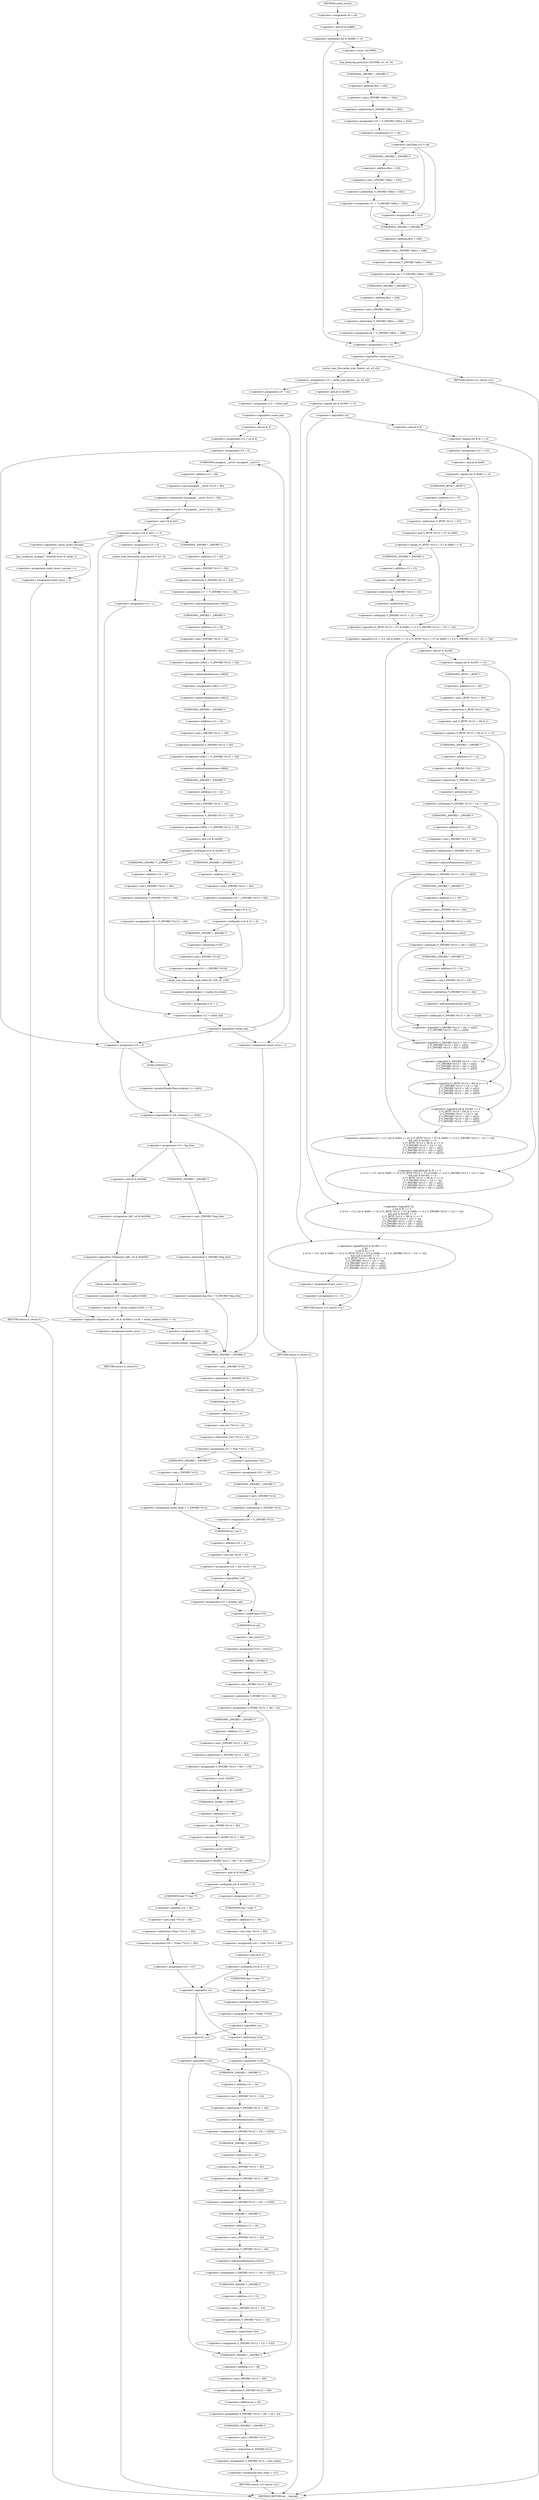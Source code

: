 digraph cache_insert {  
"1000146" [label = "(<operator>.assignment,v8 = a5)" ]
"1000150" [label = "(<operator>.notEquals,(a5 & 0x980) != 0)" ]
"1000151" [label = "(<operator>.and,a5 & 0x980)" ]
"1000156" [label = "(log_query,log_query(a5 | 0x10000, a1, a2, 0))" ]
"1000157" [label = "(<operator>.or,a5 | 0x10000)" ]
"1000163" [label = "(<operator>.assignment,v10 = *(_DWORD *)(fbss + 252))" ]
"1000165" [label = "(<operator>.indirection,*(_DWORD *)(fbss + 252))" ]
"1000166" [label = "(<operator>.cast,(_DWORD *)(fbss + 252))" ]
"1000167" [label = "(UNKNOWN,_DWORD *,_DWORD *)" ]
"1000168" [label = "(<operator>.addition,fbss + 252)" ]
"1000171" [label = "(<operator>.assignment,v11 = a4)" ]
"1000175" [label = "(<operator>.lessThan,v10 < a4)" ]
"1000178" [label = "(<operator>.assignment,v11 = *(_DWORD *)(fbss + 252))" ]
"1000180" [label = "(<operator>.indirection,*(_DWORD *)(fbss + 252))" ]
"1000181" [label = "(<operator>.cast,(_DWORD *)(fbss + 252))" ]
"1000182" [label = "(UNKNOWN,_DWORD *,_DWORD *)" ]
"1000183" [label = "(<operator>.addition,fbss + 252)" ]
"1000188" [label = "(<operator>.assignment,a4 = v11)" ]
"1000192" [label = "(<operator>.lessThan,a4 < *(_DWORD *)(fbss + 248))" ]
"1000194" [label = "(<operator>.indirection,*(_DWORD *)(fbss + 248))" ]
"1000195" [label = "(<operator>.cast,(_DWORD *)(fbss + 248))" ]
"1000196" [label = "(UNKNOWN,_DWORD *,_DWORD *)" ]
"1000197" [label = "(<operator>.addition,fbss + 248)" ]
"1000200" [label = "(<operator>.assignment,a4 = *(_DWORD *)(fbss + 248))" ]
"1000202" [label = "(<operator>.indirection,*(_DWORD *)(fbss + 248))" ]
"1000203" [label = "(<operator>.cast,(_DWORD *)(fbss + 248))" ]
"1000204" [label = "(UNKNOWN,_DWORD *,_DWORD *)" ]
"1000205" [label = "(<operator>.addition,fbss + 248)" ]
"1000208" [label = "(<operator>.assignment,v12 = 0)" ]
"1000212" [label = "(<operator>.logicalNot,!insert_error)" ]
"1000215" [label = "(<operator>.assignment,v13 = cache_scan_free(a1, a2, a3, a5))" ]
"1000217" [label = "(cache_scan_free,cache_scan_free(a1, a2, a3, a5))" ]
"1000226" [label = "(<operator>.logicalOr,(a5 & 0x180) == 0\n        || !a2\n        || (a5 & 8) == 0\n        || ((v12 = v13, (a5 & 0x80) == 0) || (*(_BYTE *)(v13 + 37) & 0x80) == 0 || *(_DWORD *)(v13 + 12) != *a2)\n        && ((a5 & 0x100) == 0\n         || (*(_BYTE *)(v13 + 36) & 1) == 0\n         || *(_DWORD *)(v13 + 12) != *a2\n         || *(_DWORD *)(v13 + 16) != a2[1]\n         || *(_DWORD *)(v13 + 20) != a2[2]\n         || *(_DWORD *)(v13 + 24) != a2[3]))" ]
"1000227" [label = "(<operator>.equals,(a5 & 0x180) == 0)" ]
"1000228" [label = "(<operator>.and,a5 & 0x180)" ]
"1000232" [label = "(<operator>.logicalOr,!a2\n        || (a5 & 8) == 0\n        || ((v12 = v13, (a5 & 0x80) == 0) || (*(_BYTE *)(v13 + 37) & 0x80) == 0 || *(_DWORD *)(v13 + 12) != *a2)\n        && ((a5 & 0x100) == 0\n         || (*(_BYTE *)(v13 + 36) & 1) == 0\n         || *(_DWORD *)(v13 + 12) != *a2\n         || *(_DWORD *)(v13 + 16) != a2[1]\n         || *(_DWORD *)(v13 + 20) != a2[2]\n         || *(_DWORD *)(v13 + 24) != a2[3]))" ]
"1000233" [label = "(<operator>.logicalNot,!a2)" ]
"1000235" [label = "(<operator>.logicalOr,(a5 & 8) == 0\n        || ((v12 = v13, (a5 & 0x80) == 0) || (*(_BYTE *)(v13 + 37) & 0x80) == 0 || *(_DWORD *)(v13 + 12) != *a2)\n        && ((a5 & 0x100) == 0\n         || (*(_BYTE *)(v13 + 36) & 1) == 0\n         || *(_DWORD *)(v13 + 12) != *a2\n         || *(_DWORD *)(v13 + 16) != a2[1]\n         || *(_DWORD *)(v13 + 20) != a2[2]\n         || *(_DWORD *)(v13 + 24) != a2[3]))" ]
"1000236" [label = "(<operator>.equals,(a5 & 8) == 0)" ]
"1000237" [label = "(<operator>.and,a5 & 8)" ]
"1000241" [label = "(<operator>.logicalAnd,((v12 = v13, (a5 & 0x80) == 0) || (*(_BYTE *)(v13 + 37) & 0x80) == 0 || *(_DWORD *)(v13 + 12) != *a2)\n        && ((a5 & 0x100) == 0\n         || (*(_BYTE *)(v13 + 36) & 1) == 0\n         || *(_DWORD *)(v13 + 12) != *a2\n         || *(_DWORD *)(v13 + 16) != a2[1]\n         || *(_DWORD *)(v13 + 20) != a2[2]\n         || *(_DWORD *)(v13 + 24) != a2[3]))" ]
"1000242" [label = "(<operator>.logicalOr,(v12 = v13, (a5 & 0x80) == 0) || (*(_BYTE *)(v13 + 37) & 0x80) == 0 || *(_DWORD *)(v13 + 12) != *a2)" ]
"1000244" [label = "(<operator>.assignment,v12 = v13)" ]
"1000247" [label = "(<operator>.equals,(a5 & 0x80) == 0)" ]
"1000248" [label = "(<operator>.and,a5 & 0x80)" ]
"1000252" [label = "(<operator>.logicalOr,(*(_BYTE *)(v13 + 37) & 0x80) == 0 || *(_DWORD *)(v13 + 12) != *a2)" ]
"1000253" [label = "(<operator>.equals,(*(_BYTE *)(v13 + 37) & 0x80) == 0)" ]
"1000254" [label = "(<operator>.and,*(_BYTE *)(v13 + 37) & 0x80)" ]
"1000255" [label = "(<operator>.indirection,*(_BYTE *)(v13 + 37))" ]
"1000256" [label = "(<operator>.cast,(_BYTE *)(v13 + 37))" ]
"1000257" [label = "(UNKNOWN,_BYTE *,_BYTE *)" ]
"1000258" [label = "(<operator>.addition,v13 + 37)" ]
"1000263" [label = "(<operator>.notEquals,*(_DWORD *)(v13 + 12) != *a2)" ]
"1000264" [label = "(<operator>.indirection,*(_DWORD *)(v13 + 12))" ]
"1000265" [label = "(<operator>.cast,(_DWORD *)(v13 + 12))" ]
"1000266" [label = "(UNKNOWN,_DWORD *,_DWORD *)" ]
"1000267" [label = "(<operator>.addition,v13 + 12)" ]
"1000270" [label = "(<operator>.indirection,*a2)" ]
"1000272" [label = "(<operator>.logicalOr,(a5 & 0x100) == 0\n         || (*(_BYTE *)(v13 + 36) & 1) == 0\n         || *(_DWORD *)(v13 + 12) != *a2\n         || *(_DWORD *)(v13 + 16) != a2[1]\n         || *(_DWORD *)(v13 + 20) != a2[2]\n         || *(_DWORD *)(v13 + 24) != a2[3])" ]
"1000273" [label = "(<operator>.equals,(a5 & 0x100) == 0)" ]
"1000274" [label = "(<operator>.and,a5 & 0x100)" ]
"1000278" [label = "(<operator>.logicalOr,(*(_BYTE *)(v13 + 36) & 1) == 0\n         || *(_DWORD *)(v13 + 12) != *a2\n         || *(_DWORD *)(v13 + 16) != a2[1]\n         || *(_DWORD *)(v13 + 20) != a2[2]\n         || *(_DWORD *)(v13 + 24) != a2[3])" ]
"1000279" [label = "(<operator>.equals,(*(_BYTE *)(v13 + 36) & 1) == 0)" ]
"1000280" [label = "(<operator>.and,*(_BYTE *)(v13 + 36) & 1)" ]
"1000281" [label = "(<operator>.indirection,*(_BYTE *)(v13 + 36))" ]
"1000282" [label = "(<operator>.cast,(_BYTE *)(v13 + 36))" ]
"1000283" [label = "(UNKNOWN,_BYTE *,_BYTE *)" ]
"1000284" [label = "(<operator>.addition,v13 + 36)" ]
"1000289" [label = "(<operator>.logicalOr,*(_DWORD *)(v13 + 12) != *a2\n         || *(_DWORD *)(v13 + 16) != a2[1]\n         || *(_DWORD *)(v13 + 20) != a2[2]\n         || *(_DWORD *)(v13 + 24) != a2[3])" ]
"1000290" [label = "(<operator>.notEquals,*(_DWORD *)(v13 + 12) != *a2)" ]
"1000291" [label = "(<operator>.indirection,*(_DWORD *)(v13 + 12))" ]
"1000292" [label = "(<operator>.cast,(_DWORD *)(v13 + 12))" ]
"1000293" [label = "(UNKNOWN,_DWORD *,_DWORD *)" ]
"1000294" [label = "(<operator>.addition,v13 + 12)" ]
"1000297" [label = "(<operator>.indirection,*a2)" ]
"1000299" [label = "(<operator>.logicalOr,*(_DWORD *)(v13 + 16) != a2[1]\n         || *(_DWORD *)(v13 + 20) != a2[2]\n         || *(_DWORD *)(v13 + 24) != a2[3])" ]
"1000300" [label = "(<operator>.notEquals,*(_DWORD *)(v13 + 16) != a2[1])" ]
"1000301" [label = "(<operator>.indirection,*(_DWORD *)(v13 + 16))" ]
"1000302" [label = "(<operator>.cast,(_DWORD *)(v13 + 16))" ]
"1000303" [label = "(UNKNOWN,_DWORD *,_DWORD *)" ]
"1000304" [label = "(<operator>.addition,v13 + 16)" ]
"1000307" [label = "(<operator>.indirectIndexAccess,a2[1])" ]
"1000310" [label = "(<operator>.logicalOr,*(_DWORD *)(v13 + 20) != a2[2]\n         || *(_DWORD *)(v13 + 24) != a2[3])" ]
"1000311" [label = "(<operator>.notEquals,*(_DWORD *)(v13 + 20) != a2[2])" ]
"1000312" [label = "(<operator>.indirection,*(_DWORD *)(v13 + 20))" ]
"1000313" [label = "(<operator>.cast,(_DWORD *)(v13 + 20))" ]
"1000314" [label = "(UNKNOWN,_DWORD *,_DWORD *)" ]
"1000315" [label = "(<operator>.addition,v13 + 20)" ]
"1000318" [label = "(<operator>.indirectIndexAccess,a2[2])" ]
"1000321" [label = "(<operator>.notEquals,*(_DWORD *)(v13 + 24) != a2[3])" ]
"1000322" [label = "(<operator>.indirection,*(_DWORD *)(v13 + 24))" ]
"1000323" [label = "(<operator>.cast,(_DWORD *)(v13 + 24))" ]
"1000324" [label = "(UNKNOWN,_DWORD *,_DWORD *)" ]
"1000325" [label = "(<operator>.addition,v13 + 24)" ]
"1000328" [label = "(<operator>.indirectIndexAccess,a2[3])" ]
"1000332" [label = "(<operator>.assignment,insert_error = 1)" ]
"1000335" [label = "(<operator>.assignment,v12 = 0)" ]
"1000338" [label = "(RETURN,return v12;,return v12;)" ]
"1000340" [label = "(<operator>.assignment,v27 = a2)" ]
"1000343" [label = "(<operator>.assignment,v12 = cache_tail)" ]
"1000347" [label = "(<operator>.logicalNot,!cache_tail)" ]
"1000351" [label = "(<operator>.assignment,insert_error = 1)" ]
"1000354" [label = "(RETURN,return 0;,return 0;)" ]
"1000356" [label = "(<operator>.assignment,v14 = a5 & 4)" ]
"1000358" [label = "(<operator>.and,a5 & 4)" ]
"1000361" [label = "(<operator>.assignment,v15 = 0)" ]
"1000367" [label = "(<operator>.assignment,v16 = *(unsigned __int16 *)(v12 + 36))" ]
"1000369" [label = "(<operator>.indirection,*(unsigned __int16 *)(v12 + 36))" ]
"1000370" [label = "(<operator>.cast,(unsigned __int16 *)(v12 + 36))" ]
"1000371" [label = "(UNKNOWN,unsigned __int16 *,unsigned __int16 *)" ]
"1000372" [label = "(<operator>.addition,v12 + 36)" ]
"1000376" [label = "(<operator>.equals,(v16 & 0xC) == 0)" ]
"1000377" [label = "(<operator>.and,v16 & 0xC)" ]
"1000386" [label = "(<operator>.logicalNot,!cache_insert_warned)" ]
"1000389" [label = "(my_syslog,my_syslog(3, \"Internal error in cache.\"))" ]
"1000392" [label = "(<operator>.assignment,cache_insert_warned = 1)" ]
"1000395" [label = "(<operator>.assignment,insert_error = 1)" ]
"1000398" [label = "(RETURN,return 0;,return 0;)" ]
"1000403" [label = "(<operator>.assignment,v17 = *(_DWORD *)(v12 + 20))" ]
"1000405" [label = "(<operator>.indirection,*(_DWORD *)(v12 + 20))" ]
"1000406" [label = "(<operator>.cast,(_DWORD *)(v12 + 20))" ]
"1000407" [label = "(UNKNOWN,_DWORD *,_DWORD *)" ]
"1000408" [label = "(<operator>.addition,v12 + 20)" ]
"1000411" [label = "(<operator>.assignment,v28[3] = *(_DWORD *)(v12 + 24))" ]
"1000412" [label = "(<operator>.indirectIndexAccess,v28[3])" ]
"1000415" [label = "(<operator>.indirection,*(_DWORD *)(v12 + 24))" ]
"1000416" [label = "(<operator>.cast,(_DWORD *)(v12 + 24))" ]
"1000417" [label = "(UNKNOWN,_DWORD *,_DWORD *)" ]
"1000418" [label = "(<operator>.addition,v12 + 24)" ]
"1000421" [label = "(<operator>.assignment,v28[2] = v17)" ]
"1000422" [label = "(<operator>.indirectIndexAccess,v28[2])" ]
"1000426" [label = "(<operator>.assignment,v28[1] = *(_DWORD *)(v12 + 16))" ]
"1000427" [label = "(<operator>.indirectIndexAccess,v28[1])" ]
"1000430" [label = "(<operator>.indirection,*(_DWORD *)(v12 + 16))" ]
"1000431" [label = "(<operator>.cast,(_DWORD *)(v12 + 16))" ]
"1000432" [label = "(UNKNOWN,_DWORD *,_DWORD *)" ]
"1000433" [label = "(<operator>.addition,v12 + 16)" ]
"1000436" [label = "(<operator>.assignment,v28[0] = *(_DWORD *)(v12 + 12))" ]
"1000437" [label = "(<operator>.indirectIndexAccess,v28[0])" ]
"1000440" [label = "(<operator>.indirection,*(_DWORD *)(v12 + 12))" ]
"1000441" [label = "(<operator>.cast,(_DWORD *)(v12 + 12))" ]
"1000442" [label = "(UNKNOWN,_DWORD *,_DWORD *)" ]
"1000443" [label = "(<operator>.addition,v12 + 12)" ]
"1000447" [label = "(<operator>.notEquals,(v16 & 0x200) != 0)" ]
"1000448" [label = "(<operator>.and,v16 & 0x200)" ]
"1000453" [label = "(<operator>.assignment,v18 = *(_DWORD **)(v12 + 40))" ]
"1000455" [label = "(<operator>.indirection,*(_DWORD **)(v12 + 40))" ]
"1000456" [label = "(<operator>.cast,(_DWORD **)(v12 + 40))" ]
"1000457" [label = "(UNKNOWN,_DWORD **,_DWORD **)" ]
"1000458" [label = "(<operator>.addition,v12 + 40)" ]
"1000463" [label = "(<operator>.assignment,v18 = (_DWORD *)(v12 + 40))" ]
"1000465" [label = "(<operator>.cast,(_DWORD *)(v12 + 40))" ]
"1000466" [label = "(UNKNOWN,_DWORD *,_DWORD *)" ]
"1000467" [label = "(<operator>.addition,v12 + 40)" ]
"1000471" [label = "(<operator>.notEquals,(v16 & 2) != 0)" ]
"1000472" [label = "(<operator>.and,v16 & 2)" ]
"1000476" [label = "(<operator>.assignment,v18 = (_DWORD *)*v18)" ]
"1000478" [label = "(<operator>.cast,(_DWORD *)*v18)" ]
"1000479" [label = "(UNKNOWN,_DWORD *,_DWORD *)" ]
"1000480" [label = "(<operator>.indirection,*v18)" ]
"1000482" [label = "(cache_scan_free,cache_scan_free(v18, v28, a3, v16))" ]
"1000487" [label = "(<operator>.preIncrement,++cache_live_freed)" ]
"1000489" [label = "(<operator>.assignment,v15 = 1)" ]
"1000494" [label = "(<operator>.assignment,v15 = 0)" ]
"1000497" [label = "(cache_scan_free,cache_scan_free(0, 0, a3, 0))" ]
"1000502" [label = "(<operator>.assignment,v14 = 1)" ]
"1000505" [label = "(<operator>.assignment,v12 = cache_tail)" ]
"1000509" [label = "(<operator>.logicalNot,!cache_tail)" ]
"1000512" [label = "(<operator>.assignment,v19 = 0)" ]
"1000516" [label = "(<operator>.logicalAnd,a1 && strlen(a1) >= 0x32)" ]
"1000518" [label = "(<operator>.greaterEqualsThan,strlen(a1) >= 0x32)" ]
"1000519" [label = "(strlen,strlen(a1))" ]
"1000523" [label = "(<operator>.assignment,v19 = big_free)" ]
"1000529" [label = "(<operator>.assignment,big_free = *(_DWORD *)big_free)" ]
"1000531" [label = "(<operator>.indirection,*(_DWORD *)big_free)" ]
"1000532" [label = "(<operator>.cast,(_DWORD *)big_free)" ]
"1000533" [label = "(UNKNOWN,_DWORD *,_DWORD *)" ]
"1000538" [label = "(<operator>.logicalOr,!(bignames_left | a5 & 0x5000) || (v26 = whine_malloc(1028)) == 0)" ]
"1000539" [label = "(<operator>.logicalNot,!(bignames_left | a5 & 0x5000))" ]
"1000540" [label = "(<operator>.or,bignames_left | a5 & 0x5000)" ]
"1000542" [label = "(<operator>.and,a5 & 0x5000)" ]
"1000545" [label = "(<operator>.equals,(v26 = whine_malloc(1028)) == 0)" ]
"1000546" [label = "(<operator>.assignment,v26 = whine_malloc(1028))" ]
"1000548" [label = "(whine_malloc,whine_malloc(1028))" ]
"1000552" [label = "(<operator>.assignment,insert_error = 1)" ]
"1000555" [label = "(RETURN,return 0;,return 0;)" ]
"1000557" [label = "(<operator>.assignment,v19 = v26)" ]
"1000562" [label = "(<operator>.preDecrement,--bignames_left)" ]
"1000564" [label = "(<operator>.assignment,v20 = *(_DWORD *)v12)" ]
"1000566" [label = "(<operator>.indirection,*(_DWORD *)v12)" ]
"1000567" [label = "(<operator>.cast,(_DWORD *)v12)" ]
"1000568" [label = "(UNKNOWN,_DWORD *,_DWORD *)" ]
"1000570" [label = "(<operator>.assignment,v21 = *(int **)(v12 + 4))" ]
"1000572" [label = "(<operator>.indirection,*(int **)(v12 + 4))" ]
"1000573" [label = "(<operator>.cast,(int **)(v12 + 4))" ]
"1000574" [label = "(UNKNOWN,int **,int **)" ]
"1000575" [label = "(<operator>.addition,v12 + 4)" ]
"1000581" [label = "(<operator>.assignment,*v21 = v20)" ]
"1000582" [label = "(<operator>.indirection,*v21)" ]
"1000585" [label = "(<operator>.assignment,v20 = *(_DWORD *)v12)" ]
"1000587" [label = "(<operator>.indirection,*(_DWORD *)v12)" ]
"1000588" [label = "(<operator>.cast,(_DWORD *)v12)" ]
"1000589" [label = "(UNKNOWN,_DWORD *,_DWORD *)" ]
"1000593" [label = "(<operator>.assignment,cache_head = *(_DWORD *)v12)" ]
"1000595" [label = "(<operator>.indirection,*(_DWORD *)v12)" ]
"1000596" [label = "(<operator>.cast,(_DWORD *)v12)" ]
"1000597" [label = "(UNKNOWN,_DWORD *,_DWORD *)" ]
"1000599" [label = "(<operator>.assignment,v22 = (int *)(v20 + 4))" ]
"1000601" [label = "(<operator>.cast,(int *)(v20 + 4))" ]
"1000602" [label = "(UNKNOWN,int *,int *)" ]
"1000603" [label = "(<operator>.addition,v20 + 4)" ]
"1000607" [label = "(<operator>.logicalNot,!v20)" ]
"1000609" [label = "(<operator>.assignment,v22 = &cache_tail)" ]
"1000611" [label = "(<operator>.addressOf,&cache_tail)" ]
"1000613" [label = "(<operator>.assignment,*v22 = (int)v21)" ]
"1000614" [label = "(<operator>.indirection,*v22)" ]
"1000616" [label = "(<operator>.cast,(int)v21)" ]
"1000617" [label = "(UNKNOWN,int,int)" ]
"1000619" [label = "(<operator>.assignment,*(_WORD *)(v12 + 36) = a5)" ]
"1000620" [label = "(<operator>.indirection,*(_WORD *)(v12 + 36))" ]
"1000621" [label = "(<operator>.cast,(_WORD *)(v12 + 36))" ]
"1000622" [label = "(UNKNOWN,_WORD *,_WORD *)" ]
"1000623" [label = "(<operator>.addition,v12 + 36)" ]
"1000630" [label = "(<operator>.assignment,*(_DWORD *)(v12 + 40) = v19)" ]
"1000631" [label = "(<operator>.indirection,*(_DWORD *)(v12 + 40))" ]
"1000632" [label = "(<operator>.cast,(_DWORD *)(v12 + 40))" ]
"1000633" [label = "(UNKNOWN,_DWORD *,_DWORD *)" ]
"1000634" [label = "(<operator>.addition,v12 + 40)" ]
"1000638" [label = "(<operator>.assignment,v8 = a5 | 0x200)" ]
"1000640" [label = "(<operator>.or,a5 | 0x200)" ]
"1000643" [label = "(<operator>.assignment,*(_WORD *)(v12 + 36) = a5 | 0x200)" ]
"1000644" [label = "(<operator>.indirection,*(_WORD *)(v12 + 36))" ]
"1000645" [label = "(<operator>.cast,(_WORD *)(v12 + 36))" ]
"1000646" [label = "(UNKNOWN,_WORD *,_WORD *)" ]
"1000647" [label = "(<operator>.addition,v12 + 36)" ]
"1000650" [label = "(<operator>.or,a5 | 0x200)" ]
"1000654" [label = "(<operator>.notEquals,(v8 & 0x200) != 0)" ]
"1000655" [label = "(<operator>.and,v8 & 0x200)" ]
"1000660" [label = "(<operator>.assignment,v24 = *(char **)(v12 + 40))" ]
"1000662" [label = "(<operator>.indirection,*(char **)(v12 + 40))" ]
"1000663" [label = "(<operator>.cast,(char **)(v12 + 40))" ]
"1000664" [label = "(UNKNOWN,char **,char **)" ]
"1000665" [label = "(<operator>.addition,v12 + 40)" ]
"1000668" [label = "(<operator>.assignment,v23 = v27)" ]
"1000673" [label = "(<operator>.assignment,v23 = v27)" ]
"1000676" [label = "(<operator>.assignment,v24 = (char *)(v12 + 40))" ]
"1000678" [label = "(<operator>.cast,(char *)(v12 + 40))" ]
"1000679" [label = "(UNKNOWN,char *,char *)" ]
"1000680" [label = "(<operator>.addition,v12 + 40)" ]
"1000684" [label = "(<operator>.notEquals,(v8 & 2) != 0)" ]
"1000685" [label = "(<operator>.and,v8 & 2)" ]
"1000690" [label = "(<operator>.assignment,v24 = *(char **)v24)" ]
"1000692" [label = "(<operator>.indirection,*(char **)v24)" ]
"1000693" [label = "(<operator>.cast,(char **)v24)" ]
"1000694" [label = "(UNKNOWN,char **,char **)" ]
"1000697" [label = "(<operator>.logicalNot,!a1)" ]
"1000701" [label = "(<operator>.assignment,*v24 = 0)" ]
"1000702" [label = "(<operator>.indirection,*v24)" ]
"1000706" [label = "(<operator>.logicalNot,!v23)" ]
"1000710" [label = "(<operator>.assignment,*(_DWORD *)(v12 + 28) = a4 + a3)" ]
"1000711" [label = "(<operator>.indirection,*(_DWORD *)(v12 + 28))" ]
"1000712" [label = "(<operator>.cast,(_DWORD *)(v12 + 28))" ]
"1000713" [label = "(UNKNOWN,_DWORD *,_DWORD *)" ]
"1000714" [label = "(<operator>.addition,v12 + 28)" ]
"1000717" [label = "(<operator>.addition,a4 + a3)" ]
"1000720" [label = "(<operator>.assignment,*(_DWORD *)v12 = new_chain)" ]
"1000721" [label = "(<operator>.indirection,*(_DWORD *)v12)" ]
"1000722" [label = "(<operator>.cast,(_DWORD *)v12)" ]
"1000723" [label = "(UNKNOWN,_DWORD *,_DWORD *)" ]
"1000726" [label = "(<operator>.assignment,new_chain = v12)" ]
"1000729" [label = "(RETURN,return v12;,return v12;)" ]
"1000732" [label = "(<operator>.assignment,*(_DWORD *)(v12 + 24) = v23[3])" ]
"1000733" [label = "(<operator>.indirection,*(_DWORD *)(v12 + 24))" ]
"1000734" [label = "(<operator>.cast,(_DWORD *)(v12 + 24))" ]
"1000735" [label = "(UNKNOWN,_DWORD *,_DWORD *)" ]
"1000736" [label = "(<operator>.addition,v12 + 24)" ]
"1000739" [label = "(<operator>.indirectIndexAccess,v23[3])" ]
"1000742" [label = "(<operator>.assignment,*(_DWORD *)(v12 + 20) = v23[2])" ]
"1000743" [label = "(<operator>.indirection,*(_DWORD *)(v12 + 20))" ]
"1000744" [label = "(<operator>.cast,(_DWORD *)(v12 + 20))" ]
"1000745" [label = "(UNKNOWN,_DWORD *,_DWORD *)" ]
"1000746" [label = "(<operator>.addition,v12 + 20)" ]
"1000749" [label = "(<operator>.indirectIndexAccess,v23[2])" ]
"1000752" [label = "(<operator>.assignment,*(_DWORD *)(v12 + 16) = v23[1])" ]
"1000753" [label = "(<operator>.indirection,*(_DWORD *)(v12 + 16))" ]
"1000754" [label = "(<operator>.cast,(_DWORD *)(v12 + 16))" ]
"1000755" [label = "(UNKNOWN,_DWORD *,_DWORD *)" ]
"1000756" [label = "(<operator>.addition,v12 + 16)" ]
"1000759" [label = "(<operator>.indirectIndexAccess,v23[1])" ]
"1000762" [label = "(<operator>.assignment,*(_DWORD *)(v12 + 12) = *v23)" ]
"1000763" [label = "(<operator>.indirection,*(_DWORD *)(v12 + 12))" ]
"1000764" [label = "(<operator>.cast,(_DWORD *)(v12 + 12))" ]
"1000765" [label = "(UNKNOWN,_DWORD *,_DWORD *)" ]
"1000766" [label = "(<operator>.addition,v12 + 12)" ]
"1000769" [label = "(<operator>.indirection,*v23)" ]
"1000773" [label = "(strcpy,strcpy(v24, a1))" ]
"1000777" [label = "(<operator>.logicalNot,!v23)" ]
"1000782" [label = "(<operator>.logicalNot,!a1)" ]
"1000786" [label = "(RETURN,return v12;,return v12;)" ]
"1000120" [label = "(METHOD,cache_insert)" ]
"1000788" [label = "(METHOD_RETURN,int __fastcall)" ]
  "1000146" -> "1000151" 
  "1000150" -> "1000157" 
  "1000150" -> "1000208" 
  "1000151" -> "1000150" 
  "1000156" -> "1000167" 
  "1000157" -> "1000156" 
  "1000163" -> "1000171" 
  "1000165" -> "1000163" 
  "1000166" -> "1000165" 
  "1000167" -> "1000168" 
  "1000168" -> "1000166" 
  "1000171" -> "1000175" 
  "1000175" -> "1000182" 
  "1000175" -> "1000188" 
  "1000175" -> "1000196" 
  "1000178" -> "1000188" 
  "1000178" -> "1000196" 
  "1000180" -> "1000178" 
  "1000181" -> "1000180" 
  "1000182" -> "1000183" 
  "1000183" -> "1000181" 
  "1000188" -> "1000196" 
  "1000192" -> "1000204" 
  "1000192" -> "1000208" 
  "1000194" -> "1000192" 
  "1000195" -> "1000194" 
  "1000196" -> "1000197" 
  "1000197" -> "1000195" 
  "1000200" -> "1000208" 
  "1000202" -> "1000200" 
  "1000203" -> "1000202" 
  "1000204" -> "1000205" 
  "1000205" -> "1000203" 
  "1000208" -> "1000212" 
  "1000212" -> "1000217" 
  "1000212" -> "1000786" 
  "1000215" -> "1000228" 
  "1000215" -> "1000340" 
  "1000217" -> "1000215" 
  "1000226" -> "1000332" 
  "1000226" -> "1000338" 
  "1000227" -> "1000226" 
  "1000227" -> "1000233" 
  "1000228" -> "1000227" 
  "1000232" -> "1000226" 
  "1000233" -> "1000232" 
  "1000233" -> "1000237" 
  "1000235" -> "1000232" 
  "1000236" -> "1000235" 
  "1000236" -> "1000244" 
  "1000237" -> "1000236" 
  "1000241" -> "1000235" 
  "1000242" -> "1000241" 
  "1000242" -> "1000274" 
  "1000244" -> "1000248" 
  "1000247" -> "1000257" 
  "1000247" -> "1000242" 
  "1000248" -> "1000247" 
  "1000252" -> "1000242" 
  "1000253" -> "1000266" 
  "1000253" -> "1000252" 
  "1000254" -> "1000253" 
  "1000255" -> "1000254" 
  "1000256" -> "1000255" 
  "1000257" -> "1000258" 
  "1000258" -> "1000256" 
  "1000263" -> "1000252" 
  "1000264" -> "1000270" 
  "1000265" -> "1000264" 
  "1000266" -> "1000267" 
  "1000267" -> "1000265" 
  "1000270" -> "1000263" 
  "1000272" -> "1000241" 
  "1000273" -> "1000283" 
  "1000273" -> "1000272" 
  "1000274" -> "1000273" 
  "1000278" -> "1000272" 
  "1000279" -> "1000293" 
  "1000279" -> "1000278" 
  "1000280" -> "1000279" 
  "1000281" -> "1000280" 
  "1000282" -> "1000281" 
  "1000283" -> "1000284" 
  "1000284" -> "1000282" 
  "1000289" -> "1000278" 
  "1000290" -> "1000303" 
  "1000290" -> "1000289" 
  "1000291" -> "1000297" 
  "1000292" -> "1000291" 
  "1000293" -> "1000294" 
  "1000294" -> "1000292" 
  "1000297" -> "1000290" 
  "1000299" -> "1000289" 
  "1000300" -> "1000314" 
  "1000300" -> "1000299" 
  "1000301" -> "1000307" 
  "1000302" -> "1000301" 
  "1000303" -> "1000304" 
  "1000304" -> "1000302" 
  "1000307" -> "1000300" 
  "1000310" -> "1000299" 
  "1000311" -> "1000324" 
  "1000311" -> "1000310" 
  "1000312" -> "1000318" 
  "1000313" -> "1000312" 
  "1000314" -> "1000315" 
  "1000315" -> "1000313" 
  "1000318" -> "1000311" 
  "1000321" -> "1000310" 
  "1000322" -> "1000328" 
  "1000323" -> "1000322" 
  "1000324" -> "1000325" 
  "1000325" -> "1000323" 
  "1000328" -> "1000321" 
  "1000332" -> "1000335" 
  "1000335" -> "1000338" 
  "1000338" -> "1000788" 
  "1000340" -> "1000343" 
  "1000343" -> "1000347" 
  "1000347" -> "1000351" 
  "1000347" -> "1000358" 
  "1000351" -> "1000354" 
  "1000354" -> "1000788" 
  "1000356" -> "1000361" 
  "1000358" -> "1000356" 
  "1000361" -> "1000371" 
  "1000361" -> "1000512" 
  "1000367" -> "1000377" 
  "1000369" -> "1000367" 
  "1000370" -> "1000369" 
  "1000371" -> "1000372" 
  "1000372" -> "1000370" 
  "1000376" -> "1000512" 
  "1000376" -> "1000386" 
  "1000376" -> "1000407" 
  "1000376" -> "1000494" 
  "1000377" -> "1000376" 
  "1000386" -> "1000389" 
  "1000386" -> "1000395" 
  "1000389" -> "1000392" 
  "1000392" -> "1000395" 
  "1000395" -> "1000398" 
  "1000398" -> "1000788" 
  "1000403" -> "1000412" 
  "1000405" -> "1000403" 
  "1000406" -> "1000405" 
  "1000407" -> "1000408" 
  "1000408" -> "1000406" 
  "1000411" -> "1000422" 
  "1000412" -> "1000417" 
  "1000415" -> "1000411" 
  "1000416" -> "1000415" 
  "1000417" -> "1000418" 
  "1000418" -> "1000416" 
  "1000421" -> "1000427" 
  "1000422" -> "1000421" 
  "1000426" -> "1000437" 
  "1000427" -> "1000432" 
  "1000430" -> "1000426" 
  "1000431" -> "1000430" 
  "1000432" -> "1000433" 
  "1000433" -> "1000431" 
  "1000436" -> "1000448" 
  "1000437" -> "1000442" 
  "1000440" -> "1000436" 
  "1000441" -> "1000440" 
  "1000442" -> "1000443" 
  "1000443" -> "1000441" 
  "1000447" -> "1000457" 
  "1000447" -> "1000466" 
  "1000448" -> "1000447" 
  "1000453" -> "1000482" 
  "1000455" -> "1000453" 
  "1000456" -> "1000455" 
  "1000457" -> "1000458" 
  "1000458" -> "1000456" 
  "1000463" -> "1000472" 
  "1000465" -> "1000463" 
  "1000466" -> "1000467" 
  "1000467" -> "1000465" 
  "1000471" -> "1000479" 
  "1000471" -> "1000482" 
  "1000472" -> "1000471" 
  "1000476" -> "1000482" 
  "1000478" -> "1000476" 
  "1000479" -> "1000480" 
  "1000480" -> "1000478" 
  "1000482" -> "1000487" 
  "1000487" -> "1000489" 
  "1000489" -> "1000505" 
  "1000494" -> "1000497" 
  "1000497" -> "1000502" 
  "1000502" -> "1000505" 
  "1000505" -> "1000509" 
  "1000509" -> "1000371" 
  "1000509" -> "1000512" 
  "1000509" -> "1000351" 
  "1000512" -> "1000516" 
  "1000512" -> "1000519" 
  "1000516" -> "1000523" 
  "1000516" -> "1000568" 
  "1000518" -> "1000516" 
  "1000519" -> "1000518" 
  "1000523" -> "1000533" 
  "1000523" -> "1000542" 
  "1000529" -> "1000568" 
  "1000531" -> "1000529" 
  "1000532" -> "1000531" 
  "1000533" -> "1000532" 
  "1000538" -> "1000552" 
  "1000538" -> "1000557" 
  "1000539" -> "1000538" 
  "1000539" -> "1000548" 
  "1000540" -> "1000539" 
  "1000542" -> "1000540" 
  "1000545" -> "1000538" 
  "1000546" -> "1000545" 
  "1000548" -> "1000546" 
  "1000552" -> "1000555" 
  "1000555" -> "1000788" 
  "1000557" -> "1000562" 
  "1000557" -> "1000568" 
  "1000562" -> "1000568" 
  "1000564" -> "1000574" 
  "1000566" -> "1000564" 
  "1000567" -> "1000566" 
  "1000568" -> "1000567" 
  "1000570" -> "1000582" 
  "1000570" -> "1000597" 
  "1000572" -> "1000570" 
  "1000573" -> "1000572" 
  "1000574" -> "1000575" 
  "1000575" -> "1000573" 
  "1000581" -> "1000589" 
  "1000582" -> "1000581" 
  "1000585" -> "1000602" 
  "1000587" -> "1000585" 
  "1000588" -> "1000587" 
  "1000589" -> "1000588" 
  "1000593" -> "1000602" 
  "1000595" -> "1000593" 
  "1000596" -> "1000595" 
  "1000597" -> "1000596" 
  "1000599" -> "1000607" 
  "1000601" -> "1000599" 
  "1000602" -> "1000603" 
  "1000603" -> "1000601" 
  "1000607" -> "1000611" 
  "1000607" -> "1000614" 
  "1000609" -> "1000614" 
  "1000611" -> "1000609" 
  "1000613" -> "1000622" 
  "1000614" -> "1000617" 
  "1000616" -> "1000613" 
  "1000617" -> "1000616" 
  "1000619" -> "1000633" 
  "1000619" -> "1000655" 
  "1000620" -> "1000619" 
  "1000621" -> "1000620" 
  "1000622" -> "1000623" 
  "1000623" -> "1000621" 
  "1000630" -> "1000640" 
  "1000631" -> "1000630" 
  "1000632" -> "1000631" 
  "1000633" -> "1000634" 
  "1000634" -> "1000632" 
  "1000638" -> "1000646" 
  "1000640" -> "1000638" 
  "1000643" -> "1000655" 
  "1000644" -> "1000650" 
  "1000645" -> "1000644" 
  "1000646" -> "1000647" 
  "1000647" -> "1000645" 
  "1000650" -> "1000643" 
  "1000654" -> "1000664" 
  "1000654" -> "1000673" 
  "1000655" -> "1000654" 
  "1000660" -> "1000668" 
  "1000662" -> "1000660" 
  "1000663" -> "1000662" 
  "1000664" -> "1000665" 
  "1000665" -> "1000663" 
  "1000668" -> "1000782" 
  "1000673" -> "1000679" 
  "1000676" -> "1000685" 
  "1000678" -> "1000676" 
  "1000679" -> "1000680" 
  "1000680" -> "1000678" 
  "1000684" -> "1000694" 
  "1000684" -> "1000782" 
  "1000685" -> "1000684" 
  "1000690" -> "1000697" 
  "1000692" -> "1000690" 
  "1000693" -> "1000692" 
  "1000694" -> "1000693" 
  "1000697" -> "1000702" 
  "1000697" -> "1000773" 
  "1000701" -> "1000706" 
  "1000702" -> "1000701" 
  "1000706" -> "1000713" 
  "1000706" -> "1000735" 
  "1000710" -> "1000723" 
  "1000711" -> "1000717" 
  "1000712" -> "1000711" 
  "1000713" -> "1000714" 
  "1000714" -> "1000712" 
  "1000717" -> "1000710" 
  "1000720" -> "1000726" 
  "1000721" -> "1000720" 
  "1000722" -> "1000721" 
  "1000723" -> "1000722" 
  "1000726" -> "1000729" 
  "1000729" -> "1000788" 
  "1000732" -> "1000745" 
  "1000733" -> "1000739" 
  "1000734" -> "1000733" 
  "1000735" -> "1000736" 
  "1000736" -> "1000734" 
  "1000739" -> "1000732" 
  "1000742" -> "1000755" 
  "1000743" -> "1000749" 
  "1000744" -> "1000743" 
  "1000745" -> "1000746" 
  "1000746" -> "1000744" 
  "1000749" -> "1000742" 
  "1000752" -> "1000765" 
  "1000753" -> "1000759" 
  "1000754" -> "1000753" 
  "1000755" -> "1000756" 
  "1000756" -> "1000754" 
  "1000759" -> "1000752" 
  "1000762" -> "1000713" 
  "1000763" -> "1000769" 
  "1000764" -> "1000763" 
  "1000765" -> "1000766" 
  "1000766" -> "1000764" 
  "1000769" -> "1000762" 
  "1000773" -> "1000777" 
  "1000777" -> "1000713" 
  "1000777" -> "1000735" 
  "1000782" -> "1000702" 
  "1000782" -> "1000773" 
  "1000786" -> "1000788" 
  "1000120" -> "1000146" 
}
